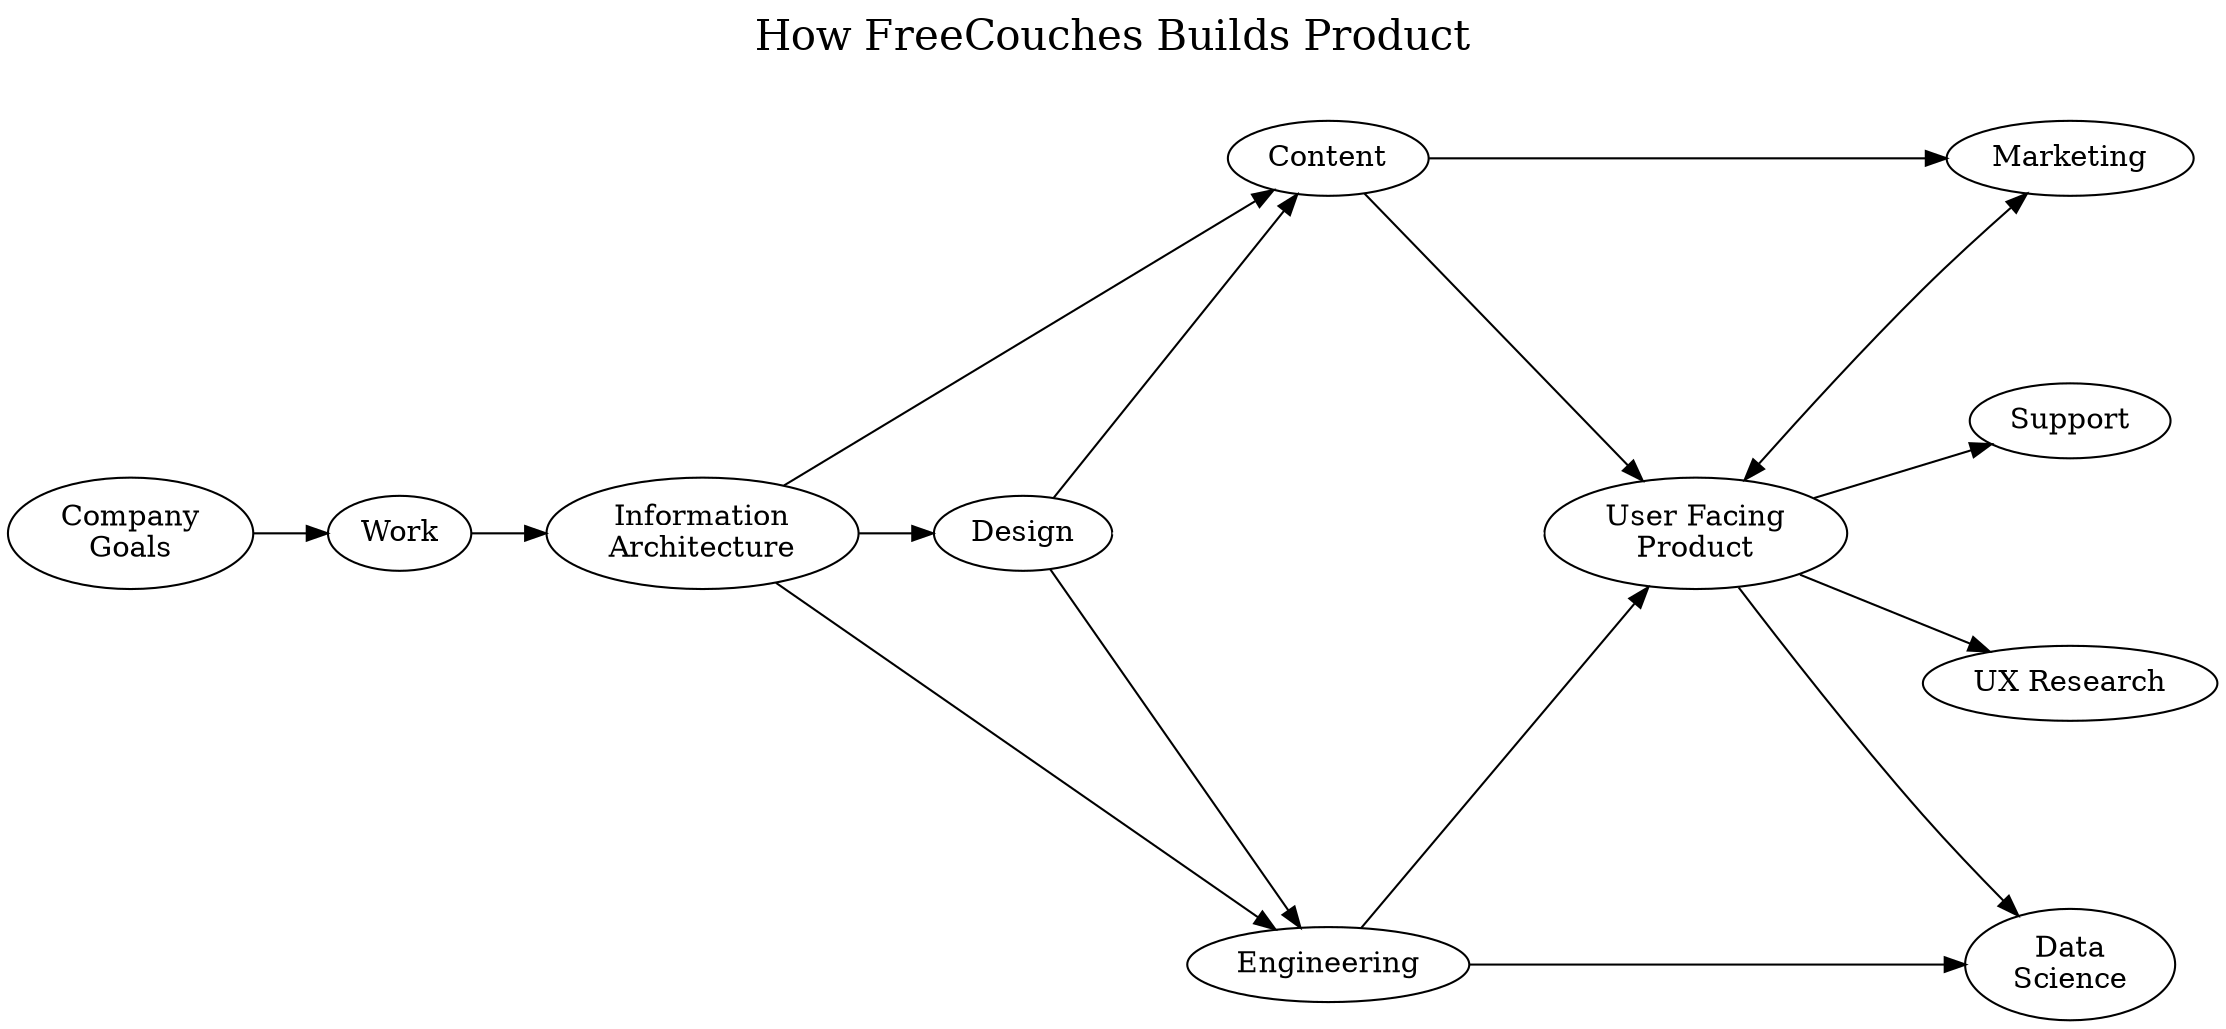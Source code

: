 digraph unix {
    //overall graph
    rankdir="LR";
    nodesep=1.25;

    //heading
    label="How FreeCouches Builds Product\r\n";
    labelloc="t";
    fontsize="20pt"

    // nodes 
    company_goals [label="Company\nGoals"] 
    work [label="Work"]
    info_arch [label="Information\nArchitecture"] 
    design [label="Design"] 
    content [label="Content"] 
    eng [label="Engineering"] 
    user_product [label="User Facing\nProduct"] 
    marketing [label="Marketing"]
    ux_research [label="UX Research"]
    support [label="Support"]
    data_science [label="Data\nScience"]

    // Node placement
    //// vertical node placement
    {rank=same content; eng};
    {rank=same marketing; data_science};
    {rank=same ux_research; support};

    //// horizontal node placement
    company_goals[group=g1];work[group=g1];info_arch[group=g1];design[group=g1];user_product[group=g1];

    content[group=g2];marketing[group=g2];
    
    eng[group=g3];data_science[group=g3];

    // connections
    company_goals -> work -> info_arch -> design 
    design->user_product[color=white;dir=none];

    info_arch -> content
    info_arch -> eng

    design -> content
    design -> eng

    content -> user_product
    content -> marketing

    eng -> user_product
    eng -> data_science

    user_product -> marketing [dir="both"];
    user_product -> ux_research;
    user_product -> support;
    user_product -> data_science;
    
}